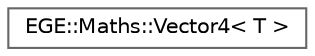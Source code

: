 digraph "Graphical Class Hierarchy"
{
 // LATEX_PDF_SIZE
  bgcolor="transparent";
  edge [fontname=Helvetica,fontsize=10,labelfontname=Helvetica,labelfontsize=10];
  node [fontname=Helvetica,fontsize=10,shape=box,height=0.2,width=0.4];
  rankdir="LR";
  Node0 [id="Node000000",label="EGE::Maths::Vector4\< T \>",height=0.2,width=0.4,color="grey40", fillcolor="white", style="filled",URL="$classEGE_1_1Maths_1_1Vector4.html",tooltip="A 4D vector class template."];
}
